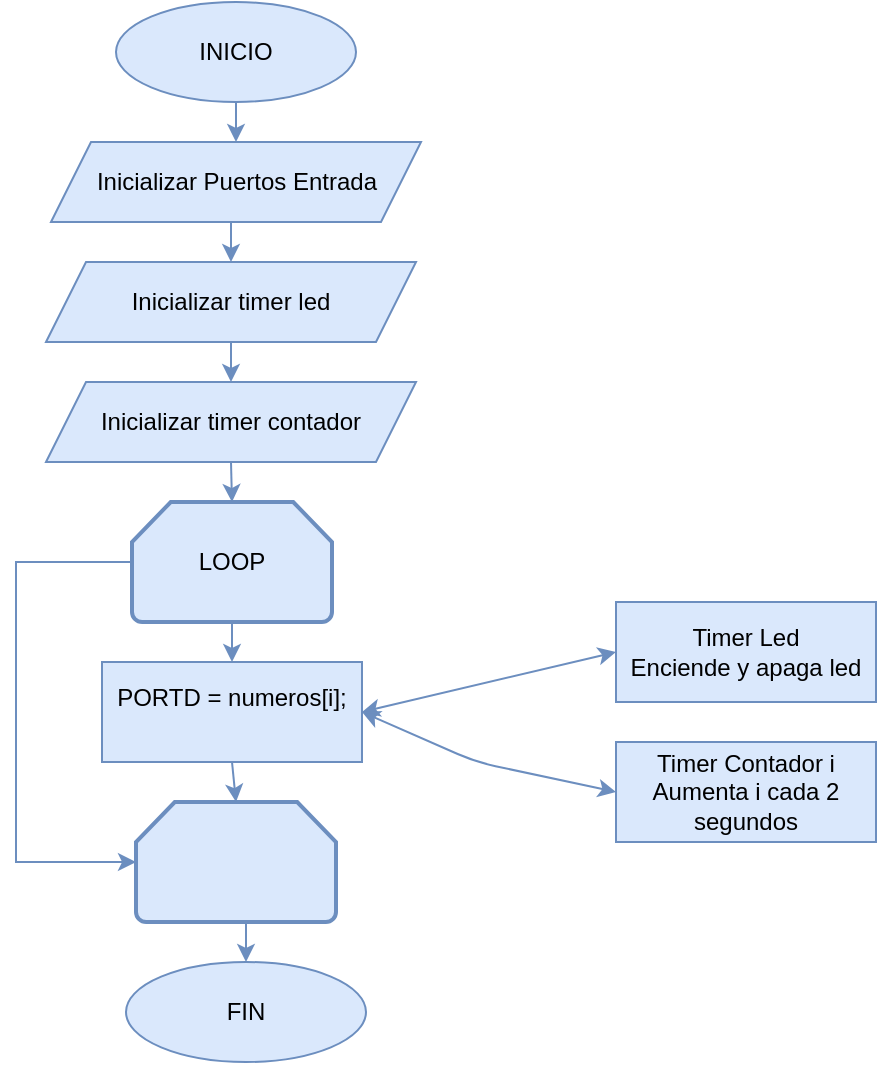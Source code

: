 <mxfile version="13.7.9" type="device"><diagram id="RkzGUc-kI-moD2gNVPd8" name="Página-1"><mxGraphModel dx="1086" dy="806" grid="1" gridSize="10" guides="1" tooltips="1" connect="1" arrows="1" fold="1" page="1" pageScale="1" pageWidth="827" pageHeight="1169" math="0" shadow="0"><root><mxCell id="0"/><mxCell id="1" parent="0"/><mxCell id="JSBFssbvFmGR2ezGC-rq-2" style="edgeStyle=orthogonalEdgeStyle;rounded=0;orthogonalLoop=1;jettySize=auto;html=1;exitX=0.5;exitY=1;exitDx=0;exitDy=0;entryX=0.5;entryY=0;entryDx=0;entryDy=0;fillColor=#dae8fc;strokeColor=#6c8ebf;" parent="1" source="VUDF60SN61y1hMehMgix-1" target="JSBFssbvFmGR2ezGC-rq-1" edge="1"><mxGeometry relative="1" as="geometry"/></mxCell><mxCell id="VUDF60SN61y1hMehMgix-1" value="INICIO" style="ellipse;whiteSpace=wrap;html=1;fillColor=#dae8fc;strokeColor=#6c8ebf;" parent="1" vertex="1"><mxGeometry x="190" y="70" width="120" height="50" as="geometry"/></mxCell><mxCell id="J6BRTuq1hJfzdSf7stNh-1" style="edgeStyle=orthogonalEdgeStyle;rounded=0;orthogonalLoop=1;jettySize=auto;html=1;exitX=0;exitY=0.5;exitDx=0;exitDy=0;exitPerimeter=0;entryX=0;entryY=0.5;entryDx=0;entryDy=0;entryPerimeter=0;fillColor=#dae8fc;strokeColor=#6c8ebf;" edge="1" parent="1" source="VUDF60SN61y1hMehMgix-3" target="VUDF60SN61y1hMehMgix-4"><mxGeometry relative="1" as="geometry"><Array as="points"><mxPoint x="140" y="350"/><mxPoint x="140" y="500"/></Array></mxGeometry></mxCell><mxCell id="J6BRTuq1hJfzdSf7stNh-16" style="edgeStyle=none;rounded=0;orthogonalLoop=1;jettySize=auto;html=1;exitX=0.5;exitY=1;exitDx=0;exitDy=0;exitPerimeter=0;entryX=0.5;entryY=0;entryDx=0;entryDy=0;fillColor=#dae8fc;strokeColor=#6c8ebf;" edge="1" parent="1" source="VUDF60SN61y1hMehMgix-3" target="JSBFssbvFmGR2ezGC-rq-8"><mxGeometry relative="1" as="geometry"/></mxCell><mxCell id="VUDF60SN61y1hMehMgix-3" value="LOOP" style="strokeWidth=2;html=1;shape=mxgraph.flowchart.loop_limit;whiteSpace=wrap;fillColor=#dae8fc;strokeColor=#6c8ebf;" parent="1" vertex="1"><mxGeometry x="198" y="320" width="100" height="60" as="geometry"/></mxCell><mxCell id="JSBFssbvFmGR2ezGC-rq-27" style="edgeStyle=orthogonalEdgeStyle;rounded=0;orthogonalLoop=1;jettySize=auto;html=1;exitX=0.5;exitY=1;exitDx=0;exitDy=0;exitPerimeter=0;entryX=0.5;entryY=0;entryDx=0;entryDy=0;fillColor=#dae8fc;strokeColor=#6c8ebf;" parent="1" source="VUDF60SN61y1hMehMgix-4" target="VUDF60SN61y1hMehMgix-5" edge="1"><mxGeometry relative="1" as="geometry"/></mxCell><mxCell id="VUDF60SN61y1hMehMgix-4" value="" style="strokeWidth=2;html=1;shape=mxgraph.flowchart.loop_limit;whiteSpace=wrap;fillColor=#dae8fc;strokeColor=#6c8ebf;" parent="1" vertex="1"><mxGeometry x="200" y="470" width="100" height="60" as="geometry"/></mxCell><mxCell id="VUDF60SN61y1hMehMgix-5" value="FIN" style="ellipse;whiteSpace=wrap;html=1;fillColor=#dae8fc;strokeColor=#6c8ebf;" parent="1" vertex="1"><mxGeometry x="195" y="550" width="120" height="50" as="geometry"/></mxCell><mxCell id="J6BRTuq1hJfzdSf7stNh-5" style="edgeStyle=orthogonalEdgeStyle;rounded=0;orthogonalLoop=1;jettySize=auto;html=1;exitX=0.5;exitY=1;exitDx=0;exitDy=0;entryX=0.5;entryY=0;entryDx=0;entryDy=0;fillColor=#dae8fc;strokeColor=#6c8ebf;" edge="1" parent="1" source="JSBFssbvFmGR2ezGC-rq-1" target="J6BRTuq1hJfzdSf7stNh-3"><mxGeometry relative="1" as="geometry"/></mxCell><mxCell id="JSBFssbvFmGR2ezGC-rq-1" value="Inicializar Puertos Entrada" style="shape=parallelogram;perimeter=parallelogramPerimeter;whiteSpace=wrap;html=1;fixedSize=1;fillColor=#dae8fc;strokeColor=#6c8ebf;" parent="1" vertex="1"><mxGeometry x="157.5" y="140" width="185" height="40" as="geometry"/></mxCell><mxCell id="J6BRTuq1hJfzdSf7stNh-17" style="edgeStyle=none;rounded=0;orthogonalLoop=1;jettySize=auto;html=1;exitX=0.5;exitY=1;exitDx=0;exitDy=0;entryX=0.5;entryY=0;entryDx=0;entryDy=0;entryPerimeter=0;fillColor=#dae8fc;strokeColor=#6c8ebf;" edge="1" parent="1" source="JSBFssbvFmGR2ezGC-rq-8" target="VUDF60SN61y1hMehMgix-4"><mxGeometry relative="1" as="geometry"/></mxCell><mxCell id="JSBFssbvFmGR2ezGC-rq-8" value="&lt;div&gt;PORTD = numeros[i];&lt;/div&gt;&lt;div&gt;&lt;br&gt;&lt;/div&gt;" style="rounded=0;whiteSpace=wrap;html=1;fillColor=#dae8fc;strokeColor=#6c8ebf;" parent="1" vertex="1"><mxGeometry x="183" y="400" width="130" height="50" as="geometry"/></mxCell><mxCell id="J6BRTuq1hJfzdSf7stNh-6" style="edgeStyle=orthogonalEdgeStyle;rounded=0;orthogonalLoop=1;jettySize=auto;html=1;exitX=0.5;exitY=1;exitDx=0;exitDy=0;entryX=0.5;entryY=0;entryDx=0;entryDy=0;fillColor=#dae8fc;strokeColor=#6c8ebf;" edge="1" parent="1" source="J6BRTuq1hJfzdSf7stNh-3" target="J6BRTuq1hJfzdSf7stNh-4"><mxGeometry relative="1" as="geometry"/></mxCell><mxCell id="J6BRTuq1hJfzdSf7stNh-3" value="Inicializar timer led" style="shape=parallelogram;perimeter=parallelogramPerimeter;whiteSpace=wrap;html=1;fixedSize=1;fillColor=#dae8fc;strokeColor=#6c8ebf;" vertex="1" parent="1"><mxGeometry x="155" y="200" width="185" height="40" as="geometry"/></mxCell><mxCell id="J6BRTuq1hJfzdSf7stNh-15" style="edgeStyle=none;rounded=0;orthogonalLoop=1;jettySize=auto;html=1;exitX=0.5;exitY=1;exitDx=0;exitDy=0;entryX=0.5;entryY=0;entryDx=0;entryDy=0;entryPerimeter=0;fillColor=#dae8fc;strokeColor=#6c8ebf;" edge="1" parent="1" source="J6BRTuq1hJfzdSf7stNh-4" target="VUDF60SN61y1hMehMgix-3"><mxGeometry relative="1" as="geometry"/></mxCell><mxCell id="J6BRTuq1hJfzdSf7stNh-4" value="Inicializar timer contador" style="shape=parallelogram;perimeter=parallelogramPerimeter;whiteSpace=wrap;html=1;fixedSize=1;fillColor=#dae8fc;strokeColor=#6c8ebf;" vertex="1" parent="1"><mxGeometry x="155" y="260" width="185" height="40" as="geometry"/></mxCell><mxCell id="J6BRTuq1hJfzdSf7stNh-8" value="Timer Led&lt;br&gt;Enciende y apaga led" style="rounded=0;whiteSpace=wrap;html=1;fillColor=#dae8fc;strokeColor=#6c8ebf;" vertex="1" parent="1"><mxGeometry x="440" y="370" width="130" height="50" as="geometry"/></mxCell><mxCell id="J6BRTuq1hJfzdSf7stNh-9" value="&lt;div&gt;Timer Contador i&lt;/div&gt;&lt;div&gt;Aumenta i cada 2 segundos&lt;/div&gt;" style="rounded=0;whiteSpace=wrap;html=1;fillColor=#dae8fc;strokeColor=#6c8ebf;" vertex="1" parent="1"><mxGeometry x="440" y="440" width="130" height="50" as="geometry"/></mxCell><mxCell id="J6BRTuq1hJfzdSf7stNh-12" value="" style="endArrow=classic;startArrow=classic;html=1;entryX=0;entryY=0.5;entryDx=0;entryDy=0;fillColor=#dae8fc;strokeColor=#6c8ebf;exitX=1;exitY=0.5;exitDx=0;exitDy=0;" edge="1" parent="1" source="JSBFssbvFmGR2ezGC-rq-8" target="J6BRTuq1hJfzdSf7stNh-8"><mxGeometry width="50" height="50" relative="1" as="geometry"><mxPoint x="320" y="420" as="sourcePoint"/><mxPoint x="370" y="370" as="targetPoint"/></mxGeometry></mxCell><mxCell id="J6BRTuq1hJfzdSf7stNh-13" value="" style="endArrow=classic;startArrow=classic;html=1;entryX=0;entryY=0.5;entryDx=0;entryDy=0;exitX=1;exitY=0.5;exitDx=0;exitDy=0;fillColor=#dae8fc;strokeColor=#6c8ebf;" edge="1" parent="1" source="JSBFssbvFmGR2ezGC-rq-8" target="J6BRTuq1hJfzdSf7stNh-9"><mxGeometry width="50" height="50" relative="1" as="geometry"><mxPoint x="330" y="430" as="sourcePoint"/><mxPoint x="450" y="405" as="targetPoint"/><Array as="points"><mxPoint x="370" y="450"/></Array></mxGeometry></mxCell></root></mxGraphModel></diagram></mxfile>
